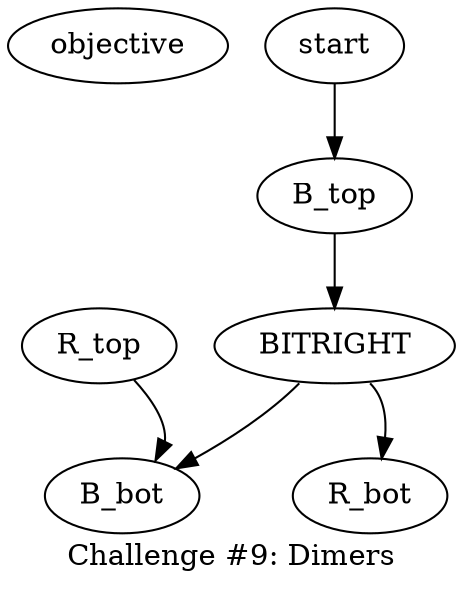 /*  Challenge #9: Dimers
 *
 *  Make the pattern blue, blue, red, blue, blue, red…
 */


digraph Challenge09 {
    /*
    ** attributes
    */

    /*
    ** nodes
    */

    objective [
    ]

    bit [ label=BITRIGHT ]

    /*
    ** edges
    */
    start -> B_top

    B_top -> bit:n
    R_top -> B_bot:ne

    bit:sw -> B_bot
    bit:se -> R_bot


    /*
    ** graph attributes
    */
    graph [
        label="Challenge #9: Dimers"
    ]
}
